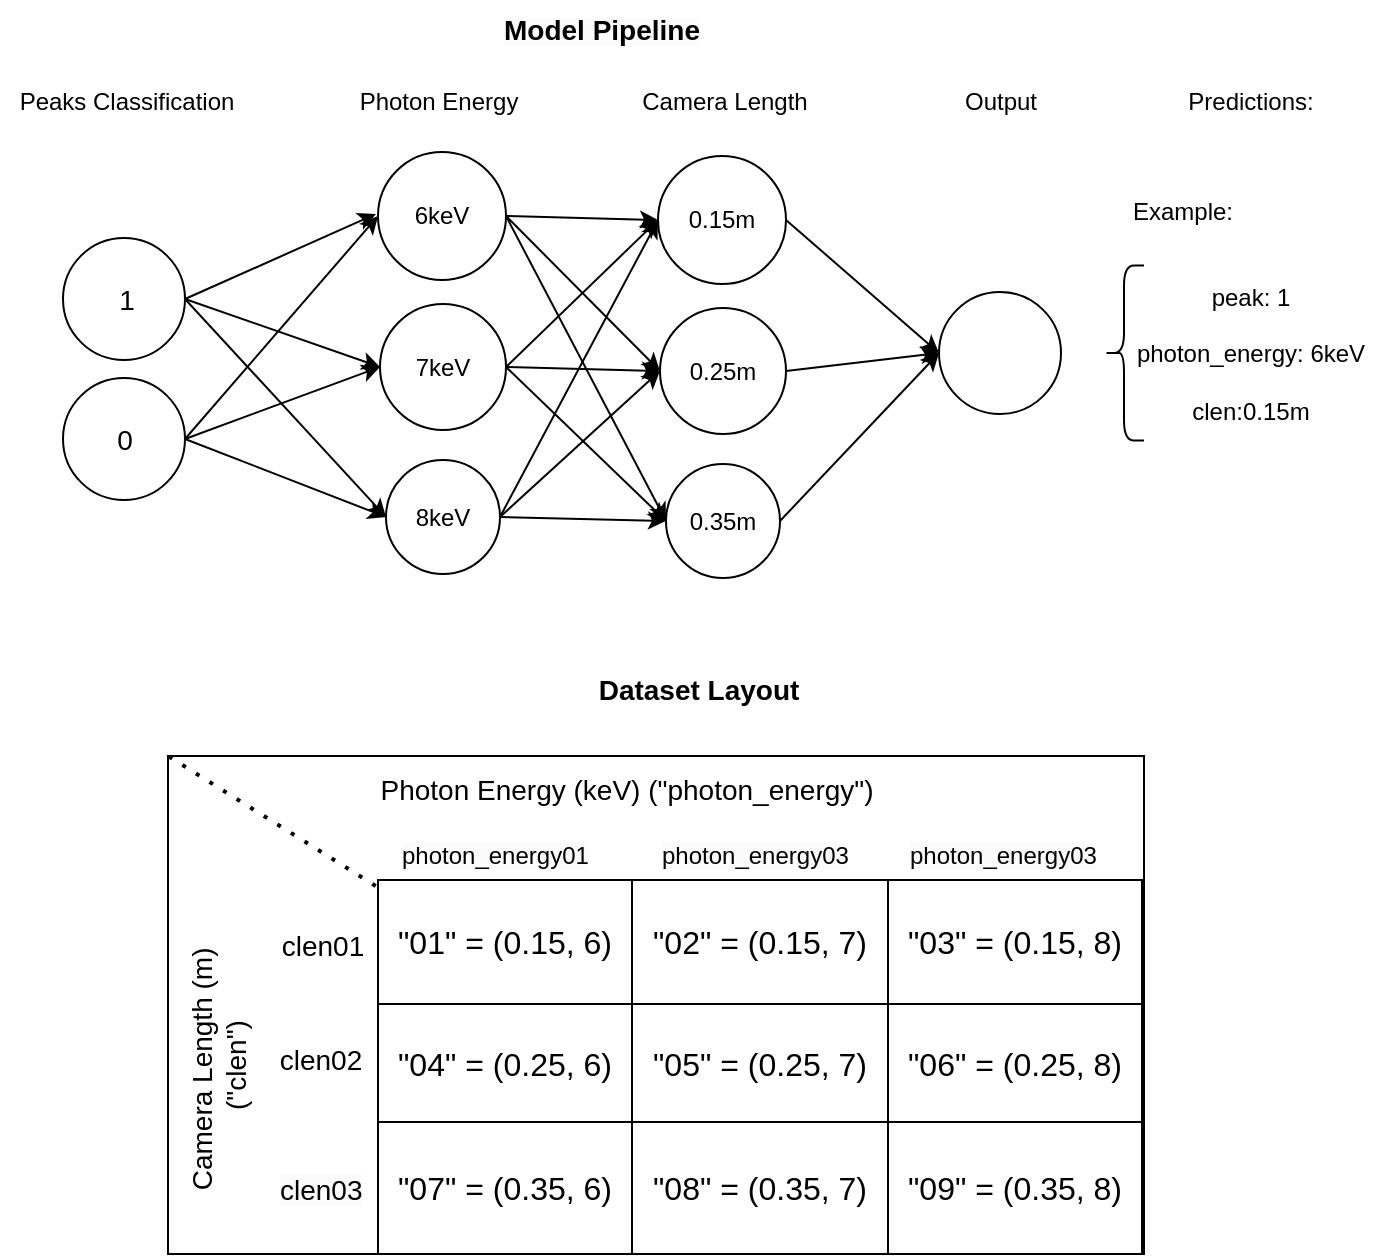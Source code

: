 <mxfile version="24.1.0" type="device" pages="2">
  <diagram name="Page-1" id="i2pQ6GXTeyNQiyUow3Wy">
    <mxGraphModel dx="2074" dy="1267" grid="0" gridSize="10" guides="1" tooltips="1" connect="1" arrows="1" fold="1" page="1" pageScale="1" pageWidth="850" pageHeight="1100" math="1" shadow="0">
      <root>
        <mxCell id="0" />
        <mxCell id="1" parent="0" />
        <mxCell id="w-SaohoOVKlUtVYiUDNf-91" value="" style="rounded=0;whiteSpace=wrap;html=1;" parent="1" vertex="1">
          <mxGeometry x="146" y="407" width="488" height="249" as="geometry" />
        </mxCell>
        <mxCell id="w-SaohoOVKlUtVYiUDNf-2" value="" style="ellipse;whiteSpace=wrap;html=1;aspect=fixed;" parent="1" vertex="1">
          <mxGeometry x="93.5" y="148" width="61" height="61" as="geometry" />
        </mxCell>
        <mxCell id="w-SaohoOVKlUtVYiUDNf-3" value="&lt;font style=&quot;font-size: 14px;&quot;&gt;0&lt;/font&gt;" style="ellipse;whiteSpace=wrap;html=1;aspect=fixed;" parent="1" vertex="1">
          <mxGeometry x="93.5" y="218" width="61" height="61" as="geometry" />
        </mxCell>
        <mxCell id="w-SaohoOVKlUtVYiUDNf-6" value="7keV" style="ellipse;whiteSpace=wrap;html=1;aspect=fixed;" parent="1" vertex="1">
          <mxGeometry x="252" y="181" width="63" height="63" as="geometry" />
        </mxCell>
        <mxCell id="w-SaohoOVKlUtVYiUDNf-7" value="8keV" style="ellipse;whiteSpace=wrap;html=1;aspect=fixed;" parent="1" vertex="1">
          <mxGeometry x="255" y="259" width="57" height="57" as="geometry" />
        </mxCell>
        <mxCell id="w-SaohoOVKlUtVYiUDNf-8" value="6keV" style="ellipse;whiteSpace=wrap;html=1;aspect=fixed;" parent="1" vertex="1">
          <mxGeometry x="251" y="105" width="64" height="64" as="geometry" />
        </mxCell>
        <mxCell id="w-SaohoOVKlUtVYiUDNf-12" value="" style="endArrow=classic;html=1;rounded=0;exitX=1;exitY=0.5;exitDx=0;exitDy=0;" parent="1" source="w-SaohoOVKlUtVYiUDNf-2" edge="1">
          <mxGeometry width="50" height="50" relative="1" as="geometry">
            <mxPoint x="160" y="172" as="sourcePoint" />
            <mxPoint x="250" y="136" as="targetPoint" />
          </mxGeometry>
        </mxCell>
        <mxCell id="w-SaohoOVKlUtVYiUDNf-13" value="" style="endArrow=classic;html=1;rounded=0;entryX=0;entryY=0.5;entryDx=0;entryDy=0;exitX=1;exitY=0.5;exitDx=0;exitDy=0;" parent="1" source="w-SaohoOVKlUtVYiUDNf-2" target="w-SaohoOVKlUtVYiUDNf-6" edge="1">
          <mxGeometry width="50" height="50" relative="1" as="geometry">
            <mxPoint x="170" y="182" as="sourcePoint" />
            <mxPoint x="260" y="146" as="targetPoint" />
          </mxGeometry>
        </mxCell>
        <mxCell id="w-SaohoOVKlUtVYiUDNf-14" value="" style="endArrow=classic;html=1;rounded=0;entryX=0;entryY=0.5;entryDx=0;entryDy=0;exitX=1;exitY=0.5;exitDx=0;exitDy=0;" parent="1" source="w-SaohoOVKlUtVYiUDNf-2" target="w-SaohoOVKlUtVYiUDNf-7" edge="1">
          <mxGeometry width="50" height="50" relative="1" as="geometry">
            <mxPoint x="174" y="191" as="sourcePoint" />
            <mxPoint x="262" y="215" as="targetPoint" />
          </mxGeometry>
        </mxCell>
        <mxCell id="w-SaohoOVKlUtVYiUDNf-15" value="" style="endArrow=classic;html=1;rounded=0;exitX=1;exitY=0.5;exitDx=0;exitDy=0;entryX=0;entryY=0.5;entryDx=0;entryDy=0;" parent="1" source="w-SaohoOVKlUtVYiUDNf-3" target="w-SaohoOVKlUtVYiUDNf-8" edge="1">
          <mxGeometry width="50" height="50" relative="1" as="geometry">
            <mxPoint x="165" y="189" as="sourcePoint" />
            <mxPoint x="260" y="146" as="targetPoint" />
          </mxGeometry>
        </mxCell>
        <mxCell id="w-SaohoOVKlUtVYiUDNf-22" value="" style="endArrow=classic;html=1;rounded=0;entryX=0;entryY=0.5;entryDx=0;entryDy=0;exitX=1;exitY=0.5;exitDx=0;exitDy=0;" parent="1" source="w-SaohoOVKlUtVYiUDNf-3" target="w-SaohoOVKlUtVYiUDNf-7" edge="1">
          <mxGeometry width="50" height="50" relative="1" as="geometry">
            <mxPoint x="164.5" y="276" as="sourcePoint" />
            <mxPoint x="262" y="223" as="targetPoint" />
          </mxGeometry>
        </mxCell>
        <mxCell id="w-SaohoOVKlUtVYiUDNf-23" value="" style="endArrow=classic;html=1;rounded=0;entryX=0;entryY=0.5;entryDx=0;entryDy=0;exitX=1;exitY=0.5;exitDx=0;exitDy=0;" parent="1" source="w-SaohoOVKlUtVYiUDNf-3" target="w-SaohoOVKlUtVYiUDNf-6" edge="1">
          <mxGeometry width="50" height="50" relative="1" as="geometry">
            <mxPoint x="154.5" y="256" as="sourcePoint" />
            <mxPoint x="254.5" y="281" as="targetPoint" />
          </mxGeometry>
        </mxCell>
        <mxCell id="w-SaohoOVKlUtVYiUDNf-25" value="0.25m" style="ellipse;whiteSpace=wrap;html=1;aspect=fixed;" parent="1" vertex="1">
          <mxGeometry x="392" y="183" width="63" height="63" as="geometry" />
        </mxCell>
        <mxCell id="w-SaohoOVKlUtVYiUDNf-26" value="0.35m" style="ellipse;whiteSpace=wrap;html=1;aspect=fixed;" parent="1" vertex="1">
          <mxGeometry x="395" y="261" width="57" height="57" as="geometry" />
        </mxCell>
        <mxCell id="w-SaohoOVKlUtVYiUDNf-27" value="0.15m" style="ellipse;whiteSpace=wrap;html=1;aspect=fixed;" parent="1" vertex="1">
          <mxGeometry x="391" y="107" width="64" height="64" as="geometry" />
        </mxCell>
        <mxCell id="w-SaohoOVKlUtVYiUDNf-28" value="" style="endArrow=classic;html=1;rounded=0;exitX=1;exitY=0.5;exitDx=0;exitDy=0;entryX=0;entryY=0.5;entryDx=0;entryDy=0;" parent="1" source="w-SaohoOVKlUtVYiUDNf-8" target="w-SaohoOVKlUtVYiUDNf-27" edge="1">
          <mxGeometry width="50" height="50" relative="1" as="geometry">
            <mxPoint x="330" y="128" as="sourcePoint" />
            <mxPoint x="380" y="78" as="targetPoint" />
          </mxGeometry>
        </mxCell>
        <mxCell id="w-SaohoOVKlUtVYiUDNf-29" value="" style="endArrow=classic;html=1;rounded=0;exitX=1;exitY=0.5;exitDx=0;exitDy=0;entryX=0;entryY=0.5;entryDx=0;entryDy=0;" parent="1" source="w-SaohoOVKlUtVYiUDNf-8" target="w-SaohoOVKlUtVYiUDNf-25" edge="1">
          <mxGeometry width="50" height="50" relative="1" as="geometry">
            <mxPoint x="325" y="147" as="sourcePoint" />
            <mxPoint x="401" y="149" as="targetPoint" />
          </mxGeometry>
        </mxCell>
        <mxCell id="w-SaohoOVKlUtVYiUDNf-30" value="" style="endArrow=classic;html=1;rounded=0;exitX=1;exitY=0.5;exitDx=0;exitDy=0;entryX=0;entryY=0.5;entryDx=0;entryDy=0;" parent="1" source="w-SaohoOVKlUtVYiUDNf-8" target="w-SaohoOVKlUtVYiUDNf-26" edge="1">
          <mxGeometry width="50" height="50" relative="1" as="geometry">
            <mxPoint x="312" y="144" as="sourcePoint" />
            <mxPoint x="389" y="222" as="targetPoint" />
          </mxGeometry>
        </mxCell>
        <mxCell id="w-SaohoOVKlUtVYiUDNf-31" value="" style="endArrow=classic;html=1;rounded=0;entryX=0;entryY=0.5;entryDx=0;entryDy=0;exitX=1;exitY=0.5;exitDx=0;exitDy=0;" parent="1" source="w-SaohoOVKlUtVYiUDNf-6" target="w-SaohoOVKlUtVYiUDNf-27" edge="1">
          <mxGeometry width="50" height="50" relative="1" as="geometry">
            <mxPoint x="316" y="209" as="sourcePoint" />
            <mxPoint x="401" y="149" as="targetPoint" />
          </mxGeometry>
        </mxCell>
        <mxCell id="w-SaohoOVKlUtVYiUDNf-32" value="" style="endArrow=classic;html=1;rounded=0;exitX=1;exitY=0.5;exitDx=0;exitDy=0;entryX=0;entryY=0.5;entryDx=0;entryDy=0;" parent="1" source="w-SaohoOVKlUtVYiUDNf-6" target="w-SaohoOVKlUtVYiUDNf-25" edge="1">
          <mxGeometry width="50" height="50" relative="1" as="geometry">
            <mxPoint x="325" y="147" as="sourcePoint" />
            <mxPoint x="402" y="225" as="targetPoint" />
          </mxGeometry>
        </mxCell>
        <mxCell id="w-SaohoOVKlUtVYiUDNf-33" value="" style="endArrow=classic;html=1;rounded=0;exitX=1;exitY=0.5;exitDx=0;exitDy=0;entryX=0;entryY=0.5;entryDx=0;entryDy=0;" parent="1" source="w-SaohoOVKlUtVYiUDNf-6" target="w-SaohoOVKlUtVYiUDNf-26" edge="1">
          <mxGeometry width="50" height="50" relative="1" as="geometry">
            <mxPoint x="325" y="147" as="sourcePoint" />
            <mxPoint x="405" y="300" as="targetPoint" />
          </mxGeometry>
        </mxCell>
        <mxCell id="w-SaohoOVKlUtVYiUDNf-34" value="" style="endArrow=classic;html=1;rounded=0;entryX=0;entryY=0.5;entryDx=0;entryDy=0;exitX=1;exitY=0.5;exitDx=0;exitDy=0;" parent="1" source="w-SaohoOVKlUtVYiUDNf-7" target="w-SaohoOVKlUtVYiUDNf-27" edge="1">
          <mxGeometry width="50" height="50" relative="1" as="geometry">
            <mxPoint x="325" y="223" as="sourcePoint" />
            <mxPoint x="411" y="159" as="targetPoint" />
          </mxGeometry>
        </mxCell>
        <mxCell id="w-SaohoOVKlUtVYiUDNf-35" value="" style="endArrow=classic;html=1;rounded=0;exitX=1;exitY=0.5;exitDx=0;exitDy=0;entryX=0;entryY=0.5;entryDx=0;entryDy=0;" parent="1" source="w-SaohoOVKlUtVYiUDNf-7" target="w-SaohoOVKlUtVYiUDNf-25" edge="1">
          <mxGeometry width="50" height="50" relative="1" as="geometry">
            <mxPoint x="325" y="223" as="sourcePoint" />
            <mxPoint x="412" y="235" as="targetPoint" />
          </mxGeometry>
        </mxCell>
        <mxCell id="w-SaohoOVKlUtVYiUDNf-36" value="" style="endArrow=classic;html=1;rounded=0;exitX=1;exitY=0.5;exitDx=0;exitDy=0;entryX=0;entryY=0.5;entryDx=0;entryDy=0;" parent="1" source="w-SaohoOVKlUtVYiUDNf-7" target="w-SaohoOVKlUtVYiUDNf-26" edge="1">
          <mxGeometry width="50" height="50" relative="1" as="geometry">
            <mxPoint x="325" y="223" as="sourcePoint" />
            <mxPoint x="415" y="310" as="targetPoint" />
          </mxGeometry>
        </mxCell>
        <mxCell id="w-SaohoOVKlUtVYiUDNf-41" value="" style="ellipse;whiteSpace=wrap;html=1;aspect=fixed;" parent="1" vertex="1">
          <mxGeometry x="531.5" y="175" width="61" height="61" as="geometry" />
        </mxCell>
        <mxCell id="w-SaohoOVKlUtVYiUDNf-43" value="" style="endArrow=classic;html=1;rounded=0;entryX=0;entryY=0.5;entryDx=0;entryDy=0;exitX=1;exitY=0.5;exitDx=0;exitDy=0;" parent="1" source="w-SaohoOVKlUtVYiUDNf-27" target="w-SaohoOVKlUtVYiUDNf-41" edge="1">
          <mxGeometry width="50" height="50" relative="1" as="geometry">
            <mxPoint x="465" y="149" as="sourcePoint" />
            <mxPoint x="541" y="190" as="targetPoint" />
          </mxGeometry>
        </mxCell>
        <mxCell id="w-SaohoOVKlUtVYiUDNf-45" value="" style="endArrow=classic;html=1;rounded=0;entryX=0;entryY=0.5;entryDx=0;entryDy=0;exitX=1;exitY=0.5;exitDx=0;exitDy=0;" parent="1" source="w-SaohoOVKlUtVYiUDNf-25" target="w-SaohoOVKlUtVYiUDNf-41" edge="1">
          <mxGeometry width="50" height="50" relative="1" as="geometry">
            <mxPoint x="465" y="149" as="sourcePoint" />
            <mxPoint x="541" y="260" as="targetPoint" />
          </mxGeometry>
        </mxCell>
        <mxCell id="w-SaohoOVKlUtVYiUDNf-47" value="" style="endArrow=classic;html=1;rounded=0;entryX=0;entryY=0.5;entryDx=0;entryDy=0;exitX=1;exitY=0.5;exitDx=0;exitDy=0;" parent="1" source="w-SaohoOVKlUtVYiUDNf-26" target="w-SaohoOVKlUtVYiUDNf-41" edge="1">
          <mxGeometry width="50" height="50" relative="1" as="geometry">
            <mxPoint x="465" y="225" as="sourcePoint" />
            <mxPoint x="541" y="260" as="targetPoint" />
          </mxGeometry>
        </mxCell>
        <mxCell id="w-SaohoOVKlUtVYiUDNf-49" value="Peaks Classification" style="text;html=1;align=center;verticalAlign=middle;resizable=0;points=[];autosize=1;strokeColor=none;fillColor=none;" parent="1" vertex="1">
          <mxGeometry x="62" y="67" width="125" height="26" as="geometry" />
        </mxCell>
        <mxCell id="w-SaohoOVKlUtVYiUDNf-50" value="Photon Energy" style="text;html=1;align=center;verticalAlign=middle;resizable=0;points=[];autosize=1;strokeColor=none;fillColor=none;" parent="1" vertex="1">
          <mxGeometry x="232" y="67" width="97" height="26" as="geometry" />
        </mxCell>
        <mxCell id="w-SaohoOVKlUtVYiUDNf-51" value="Camera Length" style="text;html=1;align=center;verticalAlign=middle;resizable=0;points=[];autosize=1;strokeColor=none;fillColor=none;" parent="1" vertex="1">
          <mxGeometry x="373" y="67" width="101" height="26" as="geometry" />
        </mxCell>
        <mxCell id="w-SaohoOVKlUtVYiUDNf-52" value="&lt;font style=&quot;font-size: 14px;&quot;&gt;1&lt;/font&gt;" style="text;html=1;align=center;verticalAlign=middle;resizable=0;points=[];autosize=1;strokeColor=none;fillColor=none;" parent="1" vertex="1">
          <mxGeometry x="111.5" y="164.5" width="26" height="29" as="geometry" />
        </mxCell>
        <mxCell id="w-SaohoOVKlUtVYiUDNf-53" value="Output" style="text;html=1;align=center;verticalAlign=middle;resizable=0;points=[];autosize=1;strokeColor=none;fillColor=none;" parent="1" vertex="1">
          <mxGeometry x="535" y="67" width="54" height="26" as="geometry" />
        </mxCell>
        <mxCell id="w-SaohoOVKlUtVYiUDNf-55" value="" style="shape=curlyBracket;whiteSpace=wrap;html=1;rounded=1;labelPosition=left;verticalLabelPosition=middle;align=right;verticalAlign=middle;" parent="1" vertex="1">
          <mxGeometry x="614" y="161.75" width="20" height="87.5" as="geometry" />
        </mxCell>
        <mxCell id="w-SaohoOVKlUtVYiUDNf-56" value="Predictions:" style="text;html=1;align=center;verticalAlign=middle;resizable=0;points=[];autosize=1;strokeColor=none;fillColor=none;" parent="1" vertex="1">
          <mxGeometry x="646.5" y="67" width="81" height="26" as="geometry" />
        </mxCell>
        <mxCell id="w-SaohoOVKlUtVYiUDNf-59" value="peak: 1&lt;div&gt;&lt;br&gt;&lt;/div&gt;&lt;div&gt;photon_energy: 6keV&lt;/div&gt;&lt;div&gt;&lt;br&gt;&lt;/div&gt;&lt;div&gt;clen:0.15m&lt;/div&gt;" style="text;html=1;align=center;verticalAlign=middle;resizable=0;points=[];autosize=1;strokeColor=none;fillColor=none;" parent="1" vertex="1">
          <mxGeometry x="621" y="163.5" width="132" height="84" as="geometry" />
        </mxCell>
        <mxCell id="w-SaohoOVKlUtVYiUDNf-61" value="" style="shape=table;startSize=0;container=1;collapsible=0;childLayout=tableLayout;fontSize=16;" parent="1" vertex="1">
          <mxGeometry x="251" y="469" width="382" height="187" as="geometry" />
        </mxCell>
        <mxCell id="w-SaohoOVKlUtVYiUDNf-62" value="" style="shape=tableRow;horizontal=0;startSize=0;swimlaneHead=0;swimlaneBody=0;strokeColor=inherit;top=0;left=0;bottom=0;right=0;collapsible=0;dropTarget=0;fillColor=none;points=[[0,0.5],[1,0.5]];portConstraint=eastwest;fontSize=16;" parent="w-SaohoOVKlUtVYiUDNf-61" vertex="1">
          <mxGeometry width="382" height="62" as="geometry" />
        </mxCell>
        <mxCell id="w-SaohoOVKlUtVYiUDNf-63" value="&quot;01&quot; = (0.15, 6)" style="shape=partialRectangle;html=1;whiteSpace=wrap;connectable=0;strokeColor=inherit;overflow=hidden;fillColor=none;top=0;left=0;bottom=0;right=0;pointerEvents=1;fontSize=16;" parent="w-SaohoOVKlUtVYiUDNf-62" vertex="1">
          <mxGeometry width="127" height="62" as="geometry">
            <mxRectangle width="127" height="62" as="alternateBounds" />
          </mxGeometry>
        </mxCell>
        <mxCell id="w-SaohoOVKlUtVYiUDNf-64" value="&quot;02&quot; = (0.15, 7)" style="shape=partialRectangle;html=1;whiteSpace=wrap;connectable=0;strokeColor=inherit;overflow=hidden;fillColor=none;top=0;left=0;bottom=0;right=0;pointerEvents=1;fontSize=16;" parent="w-SaohoOVKlUtVYiUDNf-62" vertex="1">
          <mxGeometry x="127" width="128" height="62" as="geometry">
            <mxRectangle width="128" height="62" as="alternateBounds" />
          </mxGeometry>
        </mxCell>
        <mxCell id="w-SaohoOVKlUtVYiUDNf-65" value="&quot;03&quot; = (0.15, 8)" style="shape=partialRectangle;html=1;whiteSpace=wrap;connectable=0;strokeColor=inherit;overflow=hidden;fillColor=none;top=0;left=0;bottom=0;right=0;pointerEvents=1;fontSize=16;" parent="w-SaohoOVKlUtVYiUDNf-62" vertex="1">
          <mxGeometry x="255" width="127" height="62" as="geometry">
            <mxRectangle width="127" height="62" as="alternateBounds" />
          </mxGeometry>
        </mxCell>
        <mxCell id="w-SaohoOVKlUtVYiUDNf-66" value="" style="shape=tableRow;horizontal=0;startSize=0;swimlaneHead=0;swimlaneBody=0;strokeColor=inherit;top=0;left=0;bottom=0;right=0;collapsible=0;dropTarget=0;fillColor=none;points=[[0,0.5],[1,0.5]];portConstraint=eastwest;fontSize=16;" parent="w-SaohoOVKlUtVYiUDNf-61" vertex="1">
          <mxGeometry y="62" width="382" height="59" as="geometry" />
        </mxCell>
        <mxCell id="w-SaohoOVKlUtVYiUDNf-67" value="&quot;04&quot; = (0.25, 6)" style="shape=partialRectangle;html=1;whiteSpace=wrap;connectable=0;strokeColor=inherit;overflow=hidden;fillColor=none;top=0;left=0;bottom=0;right=0;pointerEvents=1;fontSize=16;" parent="w-SaohoOVKlUtVYiUDNf-66" vertex="1">
          <mxGeometry width="127" height="59" as="geometry">
            <mxRectangle width="127" height="59" as="alternateBounds" />
          </mxGeometry>
        </mxCell>
        <mxCell id="w-SaohoOVKlUtVYiUDNf-68" value="&quot;05&quot; = (0.25, 7)" style="shape=partialRectangle;html=1;whiteSpace=wrap;connectable=0;strokeColor=inherit;overflow=hidden;fillColor=none;top=0;left=0;bottom=0;right=0;pointerEvents=1;fontSize=16;" parent="w-SaohoOVKlUtVYiUDNf-66" vertex="1">
          <mxGeometry x="127" width="128" height="59" as="geometry">
            <mxRectangle width="128" height="59" as="alternateBounds" />
          </mxGeometry>
        </mxCell>
        <mxCell id="w-SaohoOVKlUtVYiUDNf-69" value="&quot;06&quot; = (0.25, 8)" style="shape=partialRectangle;html=1;whiteSpace=wrap;connectable=0;strokeColor=inherit;overflow=hidden;fillColor=none;top=0;left=0;bottom=0;right=0;pointerEvents=1;fontSize=16;" parent="w-SaohoOVKlUtVYiUDNf-66" vertex="1">
          <mxGeometry x="255" width="127" height="59" as="geometry">
            <mxRectangle width="127" height="59" as="alternateBounds" />
          </mxGeometry>
        </mxCell>
        <mxCell id="w-SaohoOVKlUtVYiUDNf-70" value="" style="shape=tableRow;horizontal=0;startSize=0;swimlaneHead=0;swimlaneBody=0;strokeColor=inherit;top=0;left=0;bottom=0;right=0;collapsible=0;dropTarget=0;fillColor=none;points=[[0,0.5],[1,0.5]];portConstraint=eastwest;fontSize=16;" parent="w-SaohoOVKlUtVYiUDNf-61" vertex="1">
          <mxGeometry y="121" width="382" height="66" as="geometry" />
        </mxCell>
        <mxCell id="w-SaohoOVKlUtVYiUDNf-71" value="&quot;07&quot; = (0.35, 6)" style="shape=partialRectangle;html=1;whiteSpace=wrap;connectable=0;strokeColor=inherit;overflow=hidden;fillColor=none;top=0;left=0;bottom=0;right=0;pointerEvents=1;fontSize=16;" parent="w-SaohoOVKlUtVYiUDNf-70" vertex="1">
          <mxGeometry width="127" height="66" as="geometry">
            <mxRectangle width="127" height="66" as="alternateBounds" />
          </mxGeometry>
        </mxCell>
        <mxCell id="w-SaohoOVKlUtVYiUDNf-72" value="&quot;08&quot; = (0.35, 7)" style="shape=partialRectangle;html=1;whiteSpace=wrap;connectable=0;strokeColor=inherit;overflow=hidden;fillColor=none;top=0;left=0;bottom=0;right=0;pointerEvents=1;fontSize=16;" parent="w-SaohoOVKlUtVYiUDNf-70" vertex="1">
          <mxGeometry x="127" width="128" height="66" as="geometry">
            <mxRectangle width="128" height="66" as="alternateBounds" />
          </mxGeometry>
        </mxCell>
        <mxCell id="w-SaohoOVKlUtVYiUDNf-73" value="&quot;09&quot; = (0.35, 8)" style="shape=partialRectangle;html=1;whiteSpace=wrap;connectable=0;strokeColor=inherit;overflow=hidden;fillColor=none;top=0;left=0;bottom=0;right=0;pointerEvents=1;fontSize=16;" parent="w-SaohoOVKlUtVYiUDNf-70" vertex="1">
          <mxGeometry x="255" width="127" height="66" as="geometry">
            <mxRectangle width="127" height="66" as="alternateBounds" />
          </mxGeometry>
        </mxCell>
        <mxCell id="w-SaohoOVKlUtVYiUDNf-74" value="&lt;font style=&quot;font-size: 14px;&quot;&gt;Camera Length (m)&amp;nbsp;&lt;/font&gt;&lt;div&gt;&lt;font style=&quot;font-size: 14px;&quot;&gt;(&quot;clen&quot;)&lt;/font&gt;&lt;/div&gt;" style="text;html=1;align=center;verticalAlign=middle;resizable=0;points=[];autosize=1;strokeColor=none;fillColor=none;rotation=-90;" parent="1" vertex="1">
          <mxGeometry x="99" y="539.5" width="143" height="46" as="geometry" />
        </mxCell>
        <mxCell id="w-SaohoOVKlUtVYiUDNf-75" value="&lt;font style=&quot;font-size: 14px;&quot;&gt;Photon Energy (keV)&amp;nbsp;&lt;span style=&quot;background-color: initial;&quot;&gt;(&quot;photon_energy&quot;)&lt;/span&gt;&lt;/font&gt;" style="text;html=1;align=center;verticalAlign=middle;resizable=0;points=[];autosize=1;strokeColor=none;fillColor=none;rotation=0;" parent="1" vertex="1">
          <mxGeometry x="242" y="409" width="265" height="29" as="geometry" />
        </mxCell>
        <mxCell id="w-SaohoOVKlUtVYiUDNf-78" value="&lt;font style=&quot;font-size: 14px;&quot;&gt;Dataset Layout&lt;/font&gt;" style="text;strokeColor=none;fillColor=none;html=1;fontSize=24;fontStyle=1;verticalAlign=middle;align=center;" parent="1" vertex="1">
          <mxGeometry x="361" y="333" width="100" height="76" as="geometry" />
        </mxCell>
        <mxCell id="w-SaohoOVKlUtVYiUDNf-79" value="&lt;span style=&quot;color: rgb(0, 0, 0); font-family: Helvetica; font-style: normal; font-variant-ligatures: normal; font-variant-caps: normal; font-weight: 700; letter-spacing: normal; orphans: 2; text-align: center; text-indent: 0px; text-transform: none; widows: 2; word-spacing: 0px; -webkit-text-stroke-width: 0px; white-space: nowrap; background-color: rgb(251, 251, 251); text-decoration-thickness: initial; text-decoration-style: initial; text-decoration-color: initial; float: none; display: inline !important;&quot;&gt;&lt;font style=&quot;font-size: 14px;&quot;&gt;Model Pipeline&lt;/font&gt;&lt;/span&gt;" style="text;whiteSpace=wrap;html=1;" parent="1" vertex="1">
          <mxGeometry x="312" y="29" width="104" height="27" as="geometry" />
        </mxCell>
        <mxCell id="w-SaohoOVKlUtVYiUDNf-82" value="Example:" style="text;html=1;align=center;verticalAlign=middle;resizable=0;points=[];autosize=1;strokeColor=none;fillColor=none;" parent="1" vertex="1">
          <mxGeometry x="619" y="122" width="68" height="26" as="geometry" />
        </mxCell>
        <mxCell id="w-SaohoOVKlUtVYiUDNf-83" value="&lt;font style=&quot;font-size: 14px;&quot;&gt;clen01&lt;/font&gt;" style="text;html=1;align=center;verticalAlign=middle;resizable=0;points=[];autosize=1;strokeColor=none;fillColor=none;" parent="1" vertex="1">
          <mxGeometry x="193" y="487" width="59" height="29" as="geometry" />
        </mxCell>
        <mxCell id="w-SaohoOVKlUtVYiUDNf-84" value="&lt;font style=&quot;font-size: 14px;&quot;&gt;clen02&lt;/font&gt;" style="text;html=1;align=center;verticalAlign=middle;resizable=0;points=[];autosize=1;strokeColor=none;fillColor=none;" parent="1" vertex="1">
          <mxGeometry x="192" y="544" width="59" height="29" as="geometry" />
        </mxCell>
        <mxCell id="w-SaohoOVKlUtVYiUDNf-85" value="&lt;span style=&quot;color: rgb(0, 0, 0); font-family: Helvetica; font-size: 12px; font-style: normal; font-variant-ligatures: normal; font-variant-caps: normal; font-weight: 400; letter-spacing: normal; orphans: 2; text-align: center; text-indent: 0px; text-transform: none; widows: 2; word-spacing: 0px; -webkit-text-stroke-width: 0px; white-space: nowrap; background-color: rgb(251, 251, 251); text-decoration-thickness: initial; text-decoration-style: initial; text-decoration-color: initial; display: inline !important; float: none;&quot;&gt;photon_energy01&lt;/span&gt;" style="text;whiteSpace=wrap;html=1;" parent="1" vertex="1">
          <mxGeometry x="261" y="442.5" width="108" height="36" as="geometry" />
        </mxCell>
        <mxCell id="w-SaohoOVKlUtVYiUDNf-86" value="&lt;span style=&quot;color: rgb(0, 0, 0); font-family: Helvetica; font-size: 12px; font-style: normal; font-variant-ligatures: normal; font-variant-caps: normal; font-weight: 400; letter-spacing: normal; orphans: 2; text-align: center; text-indent: 0px; text-transform: none; widows: 2; word-spacing: 0px; -webkit-text-stroke-width: 0px; white-space: nowrap; background-color: rgb(251, 251, 251); text-decoration-thickness: initial; text-decoration-style: initial; text-decoration-color: initial; display: inline !important; float: none;&quot;&gt;photon_energy03&lt;/span&gt;" style="text;whiteSpace=wrap;html=1;" parent="1" vertex="1">
          <mxGeometry x="391" y="442.5" width="121" height="36" as="geometry" />
        </mxCell>
        <mxCell id="w-SaohoOVKlUtVYiUDNf-87" value="&lt;span style=&quot;color: rgb(0, 0, 0); font-family: Helvetica; font-size: 12px; font-style: normal; font-variant-ligatures: normal; font-variant-caps: normal; font-weight: 400; letter-spacing: normal; orphans: 2; text-align: center; text-indent: 0px; text-transform: none; widows: 2; word-spacing: 0px; -webkit-text-stroke-width: 0px; white-space: nowrap; background-color: rgb(251, 251, 251); text-decoration-thickness: initial; text-decoration-style: initial; text-decoration-color: initial; display: inline !important; float: none;&quot;&gt;photon_energy03&lt;/span&gt;" style="text;whiteSpace=wrap;html=1;" parent="1" vertex="1">
          <mxGeometry x="515" y="442.5" width="121" height="36" as="geometry" />
        </mxCell>
        <mxCell id="w-SaohoOVKlUtVYiUDNf-88" value="&lt;span style=&quot;color: rgb(0, 0, 0); font-family: Helvetica; font-size: 14px; font-style: normal; font-variant-ligatures: normal; font-variant-caps: normal; font-weight: 400; letter-spacing: normal; orphans: 2; text-align: center; text-indent: 0px; text-transform: none; widows: 2; word-spacing: 0px; -webkit-text-stroke-width: 0px; white-space: nowrap; background-color: rgb(251, 251, 251); text-decoration-thickness: initial; text-decoration-style: initial; text-decoration-color: initial; display: inline !important; float: none;&quot;&gt;clen03&lt;/span&gt;" style="text;whiteSpace=wrap;html=1;" parent="1" vertex="1">
          <mxGeometry x="200" y="609" width="69" height="39" as="geometry" />
        </mxCell>
        <mxCell id="w-SaohoOVKlUtVYiUDNf-95" value="" style="endArrow=none;dashed=1;html=1;dashPattern=1 3;strokeWidth=2;rounded=0;exitX=-0.003;exitY=0.048;exitDx=0;exitDy=0;exitPerimeter=0;entryX=0;entryY=0;entryDx=0;entryDy=0;" parent="1" source="w-SaohoOVKlUtVYiUDNf-62" target="w-SaohoOVKlUtVYiUDNf-91" edge="1">
          <mxGeometry width="50" height="50" relative="1" as="geometry">
            <mxPoint x="431" y="596" as="sourcePoint" />
            <mxPoint x="481" y="546" as="targetPoint" />
          </mxGeometry>
        </mxCell>
      </root>
    </mxGraphModel>
  </diagram>
  <diagram id="OuLxEPMOtrQA7Ulqnweg" name="Page-2">
    <mxGraphModel dx="1120" dy="1214" grid="0" gridSize="10" guides="1" tooltips="1" connect="1" arrows="1" fold="1" page="1" pageScale="1" pageWidth="850" pageHeight="1100" math="1" shadow="0">
      <root>
        <mxCell id="0" />
        <mxCell id="1" parent="0" />
        <mxCell id="gWeLvDqkCD7oVaaT0KPx-47" value="&lt;span style=&quot;font-size: 12px; text-align: left; text-wrap: nowrap;&quot;&gt;Process&lt;/span&gt;" style="swimlane;childLayout=stackLayout;horizontal=1;startSize=50;horizontalStack=0;rounded=1;fontSize=14;fontStyle=0;strokeWidth=2;resizeParent=0;resizeLast=1;shadow=0;dashed=0;align=center;arcSize=4;whiteSpace=wrap;html=1;" vertex="1" parent="1">
          <mxGeometry x="575" y="309" width="196" height="384" as="geometry" />
        </mxCell>
        <mxCell id="gWeLvDqkCD7oVaaT0KPx-48" value="" style="endArrow=none;html=1;rounded=0;exitX=0.005;exitY=0.56;exitDx=0;exitDy=0;exitPerimeter=0;entryX=0.995;entryY=0.56;entryDx=0;entryDy=0;entryPerimeter=0;" edge="1" parent="gWeLvDqkCD7oVaaT0KPx-47">
          <mxGeometry width="50" height="50" relative="1" as="geometry">
            <mxPoint x="1.05" y="139" as="sourcePoint" />
            <mxPoint x="208.95" y="139" as="targetPoint" />
          </mxGeometry>
        </mxCell>
        <mxCell id="gWeLvDqkCD7oVaaT0KPx-49" value="" style="endArrow=none;html=1;rounded=0;exitX=0.005;exitY=0.56;exitDx=0;exitDy=0;exitPerimeter=0;entryX=0.995;entryY=0.56;entryDx=0;entryDy=0;entryPerimeter=0;" edge="1" parent="gWeLvDqkCD7oVaaT0KPx-47">
          <mxGeometry width="50" height="50" relative="1" as="geometry">
            <mxPoint x="1.05" y="156" as="sourcePoint" />
            <mxPoint x="208.95" y="156" as="targetPoint" />
          </mxGeometry>
        </mxCell>
        <mxCell id="gWeLvDqkCD7oVaaT0KPx-50" value="&lt;div&gt;&lt;b&gt;Attributes&lt;/b&gt;&lt;/div&gt;+Paths&lt;div&gt;+threshold&lt;/div&gt;&lt;div&gt;+datset_dict&lt;/div&gt;&lt;div&gt;+parameters_dict&lt;/div&gt;&lt;div&gt;&lt;br&gt;&lt;/div&gt;&lt;div&gt;&lt;b style=&quot;background-color: initial;&quot;&gt;Functions&lt;/b&gt;&lt;br&gt;&lt;/div&gt;&lt;div&gt;init_water_background()&lt;/div&gt;&lt;div&gt;select_datasets()&lt;/div&gt;&lt;div&gt;new_attribute()&lt;/div&gt;&lt;div&gt;update_attribute()&lt;/div&gt;&lt;div&gt;apply_water_background()&lt;/div&gt;&lt;div&gt;heatmap()&lt;/div&gt;&lt;div&gt;heatmap_tensor()&lt;/div&gt;&lt;div&gt;confirm_value()&lt;/div&gt;&lt;div&gt;confirm_action()&lt;/div&gt;&lt;div&gt;process_directory()&lt;/div&gt;&lt;div&gt;process_single_dataset()&lt;/div&gt;&lt;div&gt;cleanup()&lt;/div&gt;&lt;div&gt;cleanup_authenticator()&lt;/div&gt;&lt;div&gt;process_empty()&lt;/div&gt;&lt;div&gt;process_empty_single_dataset()&lt;/div&gt;&lt;div&gt;&lt;br&gt;&lt;/div&gt;&lt;div&gt;&lt;br&gt;&lt;/div&gt;" style="align=left;strokeColor=none;fillColor=none;spacingLeft=4;fontSize=12;verticalAlign=top;resizable=0;rotatable=0;part=1;html=1;" vertex="1" parent="gWeLvDqkCD7oVaaT0KPx-47">
          <mxGeometry y="50" width="196" height="334" as="geometry" />
        </mxCell>
        <mxCell id="gWeLvDqkCD7oVaaT0KPx-51" value="" style="endArrow=none;html=1;rounded=0;" edge="1" parent="gWeLvDqkCD7oVaaT0KPx-47" target="gWeLvDqkCD7oVaaT0KPx-50">
          <mxGeometry width="50" height="50" relative="1" as="geometry">
            <mxPoint y="157" as="sourcePoint" />
            <mxPoint x="129" y="157" as="targetPoint" />
          </mxGeometry>
        </mxCell>
        <mxCell id="gWeLvDqkCD7oVaaT0KPx-6" value="&lt;span style=&quot;font-size: 12px; text-align: left; text-wrap: nowrap;&quot;&gt;PathManager&lt;/span&gt;" style="swimlane;childLayout=stackLayout;horizontal=1;startSize=50;horizontalStack=0;rounded=1;fontSize=14;fontStyle=0;strokeWidth=2;resizeParent=0;resizeLast=1;shadow=0;dashed=0;align=center;arcSize=4;whiteSpace=wrap;html=1;" vertex="1" parent="1">
          <mxGeometry x="60" y="307" width="210" height="241" as="geometry" />
        </mxCell>
        <mxCell id="gWeLvDqkCD7oVaaT0KPx-7" value="&lt;div&gt;&lt;b&gt;Attributes&lt;/b&gt;&lt;/div&gt;+images_dir&lt;div&gt;+peaks_dir&lt;/div&gt;&lt;div&gt;+labels_dir&lt;/div&gt;&lt;div&gt;+peaks_water_overlay&lt;/div&gt;&lt;div&gt;+water_background_dir&lt;/div&gt;&lt;div&gt;+total_paths&lt;/div&gt;&lt;div&gt;&lt;b&gt;&lt;br&gt;&lt;/b&gt;&lt;/div&gt;&lt;div&gt;&lt;b&gt;Functions&lt;/b&gt;&lt;/div&gt;&lt;div&gt;select_datasets()&lt;/div&gt;&lt;div&gt;init_lists()&lt;/div&gt;&lt;div&gt;fetch_paths_by_type()&lt;/div&gt;&lt;div&gt;&lt;br&gt;&lt;/div&gt;&lt;div&gt;&lt;b&gt;&lt;br&gt;&lt;/b&gt;&lt;/div&gt;" style="align=left;strokeColor=none;fillColor=none;spacingLeft=4;fontSize=12;verticalAlign=top;resizable=0;rotatable=0;part=1;html=1;" vertex="1" parent="gWeLvDqkCD7oVaaT0KPx-6">
          <mxGeometry y="50" width="210" height="191" as="geometry" />
        </mxCell>
        <mxCell id="gWeLvDqkCD7oVaaT0KPx-28" value="" style="endArrow=none;html=1;rounded=0;" edge="1" parent="gWeLvDqkCD7oVaaT0KPx-6" target="gWeLvDqkCD7oVaaT0KPx-7">
          <mxGeometry width="50" height="50" relative="1" as="geometry">
            <mxPoint y="157" as="sourcePoint" />
            <mxPoint x="129" y="157" as="targetPoint" />
          </mxGeometry>
        </mxCell>
        <mxCell id="gWeLvDqkCD7oVaaT0KPx-31" value="" style="endArrow=none;html=1;rounded=0;exitX=0.005;exitY=0.56;exitDx=0;exitDy=0;exitPerimeter=0;entryX=0.995;entryY=0.56;entryDx=0;entryDy=0;entryPerimeter=0;" edge="1" parent="gWeLvDqkCD7oVaaT0KPx-6">
          <mxGeometry width="50" height="50" relative="1" as="geometry">
            <mxPoint x="-4.552e-14" y="184.0" as="sourcePoint" />
            <mxPoint x="207.9" y="184.0" as="targetPoint" />
          </mxGeometry>
        </mxCell>
        <mxCell id="gWeLvDqkCD7oVaaT0KPx-40" value="" style="endArrow=none;html=1;rounded=0;exitX=0.005;exitY=0.56;exitDx=0;exitDy=0;exitPerimeter=0;entryX=0.995;entryY=0.56;entryDx=0;entryDy=0;entryPerimeter=0;" edge="1" parent="gWeLvDqkCD7oVaaT0KPx-6">
          <mxGeometry width="50" height="50" relative="1" as="geometry">
            <mxPoint x="-4.552e-14" y="167" as="sourcePoint" />
            <mxPoint x="207.9" y="167" as="targetPoint" />
          </mxGeometry>
        </mxCell>
        <mxCell id="gWeLvDqkCD7oVaaT0KPx-8" value="pkg/" style="swimlane;childLayout=stackLayout;horizontal=1;startSize=50;horizontalStack=0;rounded=1;fontSize=14;fontStyle=0;strokeWidth=2;resizeParent=0;resizeLast=1;shadow=0;dashed=0;align=center;arcSize=4;whiteSpace=wrap;html=1;" vertex="1" parent="1">
          <mxGeometry x="358" y="50" width="154" height="176" as="geometry" />
        </mxCell>
        <mxCell id="gWeLvDqkCD7oVaaT0KPx-9" value="&lt;div&gt;__init__.py&lt;/div&gt;path.py&lt;div&gt;data.py&lt;/div&gt;&lt;div&gt;process.py&lt;/div&gt;&lt;div&gt;functions.py&lt;/div&gt;&lt;div&gt;pipe.py&lt;/div&gt;&lt;div&gt;train_eval.py&lt;/div&gt;&lt;div&gt;transform.py&lt;/div&gt;" style="align=left;strokeColor=none;fillColor=none;spacingLeft=4;fontSize=12;verticalAlign=top;resizable=0;rotatable=0;part=1;html=1;" vertex="1" parent="gWeLvDqkCD7oVaaT0KPx-8">
          <mxGeometry y="50" width="154" height="126" as="geometry" />
        </mxCell>
        <mxCell id="gWeLvDqkCD7oVaaT0KPx-22" style="edgeStyle=orthogonalEdgeStyle;rounded=0;orthogonalLoop=1;jettySize=auto;html=1;exitX=0.5;exitY=1;exitDx=0;exitDy=0;" edge="1" parent="1" source="gWeLvDqkCD7oVaaT0KPx-9" target="gWeLvDqkCD7oVaaT0KPx-6">
          <mxGeometry relative="1" as="geometry" />
        </mxCell>
        <mxCell id="gWeLvDqkCD7oVaaT0KPx-24" style="edgeStyle=orthogonalEdgeStyle;rounded=0;orthogonalLoop=1;jettySize=auto;html=1;exitX=0.5;exitY=1;exitDx=0;exitDy=0;entryX=0.5;entryY=0;entryDx=0;entryDy=0;" edge="1" parent="1" source="gWeLvDqkCD7oVaaT0KPx-9" target="gWeLvDqkCD7oVaaT0KPx-47">
          <mxGeometry relative="1" as="geometry">
            <mxPoint x="659" y="310" as="targetPoint" />
          </mxGeometry>
        </mxCell>
        <mxCell id="gWeLvDqkCD7oVaaT0KPx-33" value="&lt;span style=&quot;font-size: 12px; text-align: left; text-wrap: nowrap;&quot;&gt;DatasetManager&lt;/span&gt;" style="swimlane;childLayout=stackLayout;horizontal=1;startSize=50;horizontalStack=0;rounded=1;fontSize=14;fontStyle=0;strokeWidth=2;resizeParent=0;resizeLast=1;shadow=0;dashed=0;align=center;arcSize=4;whiteSpace=wrap;html=1;" vertex="1" parent="1">
          <mxGeometry x="330" y="309" width="210" height="241" as="geometry" />
        </mxCell>
        <mxCell id="gWeLvDqkCD7oVaaT0KPx-42" value="" style="endArrow=none;html=1;rounded=0;exitX=0.005;exitY=0.56;exitDx=0;exitDy=0;exitPerimeter=0;entryX=0.995;entryY=0.56;entryDx=0;entryDy=0;entryPerimeter=0;" edge="1" parent="gWeLvDqkCD7oVaaT0KPx-33">
          <mxGeometry width="50" height="50" relative="1" as="geometry">
            <mxPoint x="1.05" y="139" as="sourcePoint" />
            <mxPoint x="208.95" y="139" as="targetPoint" />
          </mxGeometry>
        </mxCell>
        <mxCell id="gWeLvDqkCD7oVaaT0KPx-41" value="" style="endArrow=none;html=1;rounded=0;exitX=0.005;exitY=0.56;exitDx=0;exitDy=0;exitPerimeter=0;entryX=0.995;entryY=0.56;entryDx=0;entryDy=0;entryPerimeter=0;" edge="1" parent="gWeLvDqkCD7oVaaT0KPx-33">
          <mxGeometry width="50" height="50" relative="1" as="geometry">
            <mxPoint x="1.05" y="156" as="sourcePoint" />
            <mxPoint x="208.95" y="156" as="targetPoint" />
          </mxGeometry>
        </mxCell>
        <mxCell id="gWeLvDqkCD7oVaaT0KPx-35" value="&lt;div&gt;&lt;b&gt;Attributes&lt;/b&gt;&lt;/div&gt;+Paths&lt;div&gt;+datasets&lt;/div&gt;&lt;div&gt;+parameters&lt;/div&gt;&lt;div&gt;+transform&lt;/div&gt;&lt;div&gt;&lt;br&gt;&lt;/div&gt;&lt;div&gt;&lt;b&gt;Functions&lt;/b&gt;&lt;/div&gt;&lt;div&gt;setup_datasets()&lt;/div&gt;&lt;div&gt;__len__()&lt;/div&gt;&lt;div&gt;__getitem__()&lt;/div&gt;&lt;div&gt;authenticate_attributes()&lt;/div&gt;&lt;div&gt;count_empty_images()&lt;/div&gt;&lt;div&gt;&lt;br&gt;&lt;/div&gt;&lt;div&gt;&lt;br&gt;&lt;/div&gt;" style="align=left;strokeColor=none;fillColor=none;spacingLeft=4;fontSize=12;verticalAlign=top;resizable=0;rotatable=0;part=1;html=1;" vertex="1" parent="gWeLvDqkCD7oVaaT0KPx-33">
          <mxGeometry y="50" width="210" height="191" as="geometry" />
        </mxCell>
        <mxCell id="gWeLvDqkCD7oVaaT0KPx-36" value="" style="endArrow=none;html=1;rounded=0;" edge="1" parent="gWeLvDqkCD7oVaaT0KPx-33" target="gWeLvDqkCD7oVaaT0KPx-35">
          <mxGeometry width="50" height="50" relative="1" as="geometry">
            <mxPoint y="157" as="sourcePoint" />
            <mxPoint x="129" y="157" as="targetPoint" />
          </mxGeometry>
        </mxCell>
        <mxCell id="gWeLvDqkCD7oVaaT0KPx-39" style="edgeStyle=orthogonalEdgeStyle;rounded=0;orthogonalLoop=1;jettySize=auto;html=1;entryX=0;entryY=0.25;entryDx=0;entryDy=0;" edge="1" parent="1" source="gWeLvDqkCD7oVaaT0KPx-7" target="gWeLvDqkCD7oVaaT0KPx-35">
          <mxGeometry relative="1" as="geometry" />
        </mxCell>
        <mxCell id="gWeLvDqkCD7oVaaT0KPx-52" style="edgeStyle=orthogonalEdgeStyle;rounded=0;orthogonalLoop=1;jettySize=auto;html=1;exitX=0.5;exitY=1;exitDx=0;exitDy=0;entryX=0.5;entryY=0;entryDx=0;entryDy=0;" edge="1" parent="1" source="gWeLvDqkCD7oVaaT0KPx-9" target="gWeLvDqkCD7oVaaT0KPx-33">
          <mxGeometry relative="1" as="geometry" />
        </mxCell>
        <mxCell id="gWeLvDqkCD7oVaaT0KPx-53" style="edgeStyle=orthogonalEdgeStyle;rounded=0;orthogonalLoop=1;jettySize=auto;html=1;exitX=1;exitY=0.5;exitDx=0;exitDy=0;entryX=0.5;entryY=1;entryDx=0;entryDy=0;" edge="1" parent="1" source="gWeLvDqkCD7oVaaT0KPx-7" target="gWeLvDqkCD7oVaaT0KPx-47">
          <mxGeometry relative="1" as="geometry">
            <Array as="points">
              <mxPoint x="300" y="453" />
              <mxPoint x="300" y="753" />
              <mxPoint x="674" y="753" />
            </Array>
          </mxGeometry>
        </mxCell>
      </root>
    </mxGraphModel>
  </diagram>
</mxfile>
